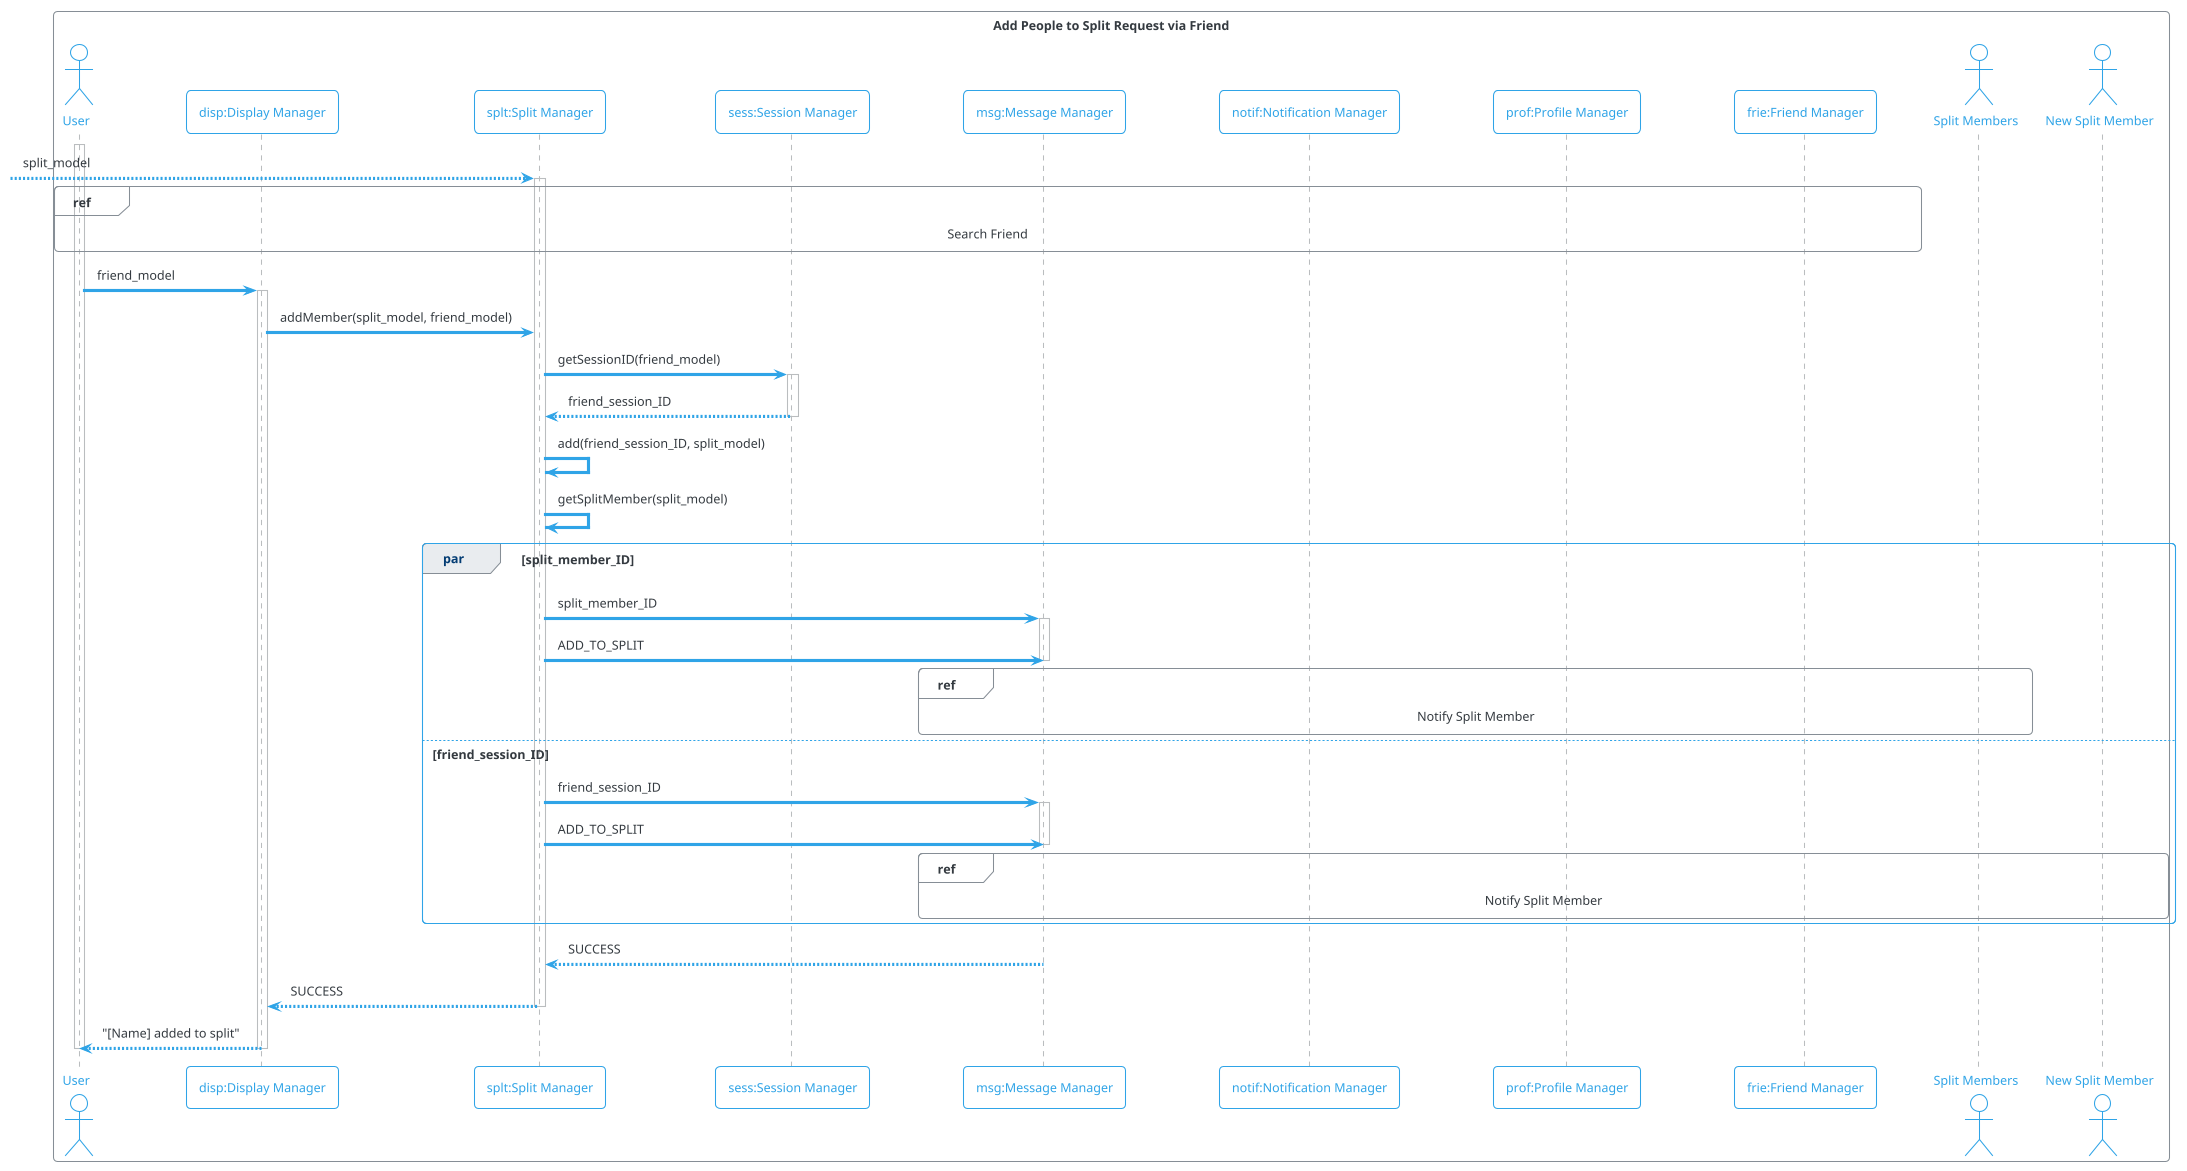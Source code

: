@startuml
!theme cerulean-outline
box "Add People to Split Request via Friend"
actor "User" as user
participant "disp:Display Manager" as disp
participant "splt:Split Manager" as splt
participant "sess:Session Manager" as sess
participant "msg:Message Manager" as msg
participant "notif:Notification Manager" as notif
participant "prof:Profile Manager" as prof
participant "frie:Friend Manager" as frie
actor "Split Members" as splitMembers
actor "New Split Member" as newSpMem
end box
activate user
--> splt ++ : split_model
ref over user, disp, sess, prof, frie: Search Friend
user -> disp ++: friend_model
disp -> splt : addMember(split_model, friend_model)
splt -> sess ++: getSessionID(friend_model)
sess --> splt -- : friend_session_ID
splt -> splt : add(friend_session_ID, split_model)
splt -> splt : getSplitMember(split_model)
par split_member_ID
splt -> msg ++ : split_member_ID
splt -> msg : ADD_TO_SPLIT
ref over notif, msg, splitMembers : Notify Split Member
deactivate msg
else friend_session_ID 
splt -> msg ++ : friend_session_ID
splt -> msg : ADD_TO_SPLIT
ref over notif, msg, newSpMem : Notify Split Member
deactivate msg
end
msg --> splt -- : SUCCESS
splt --> disp -- : SUCCESS
disp --> user -- : "[Name] added to split"
deactivate user
@enduml